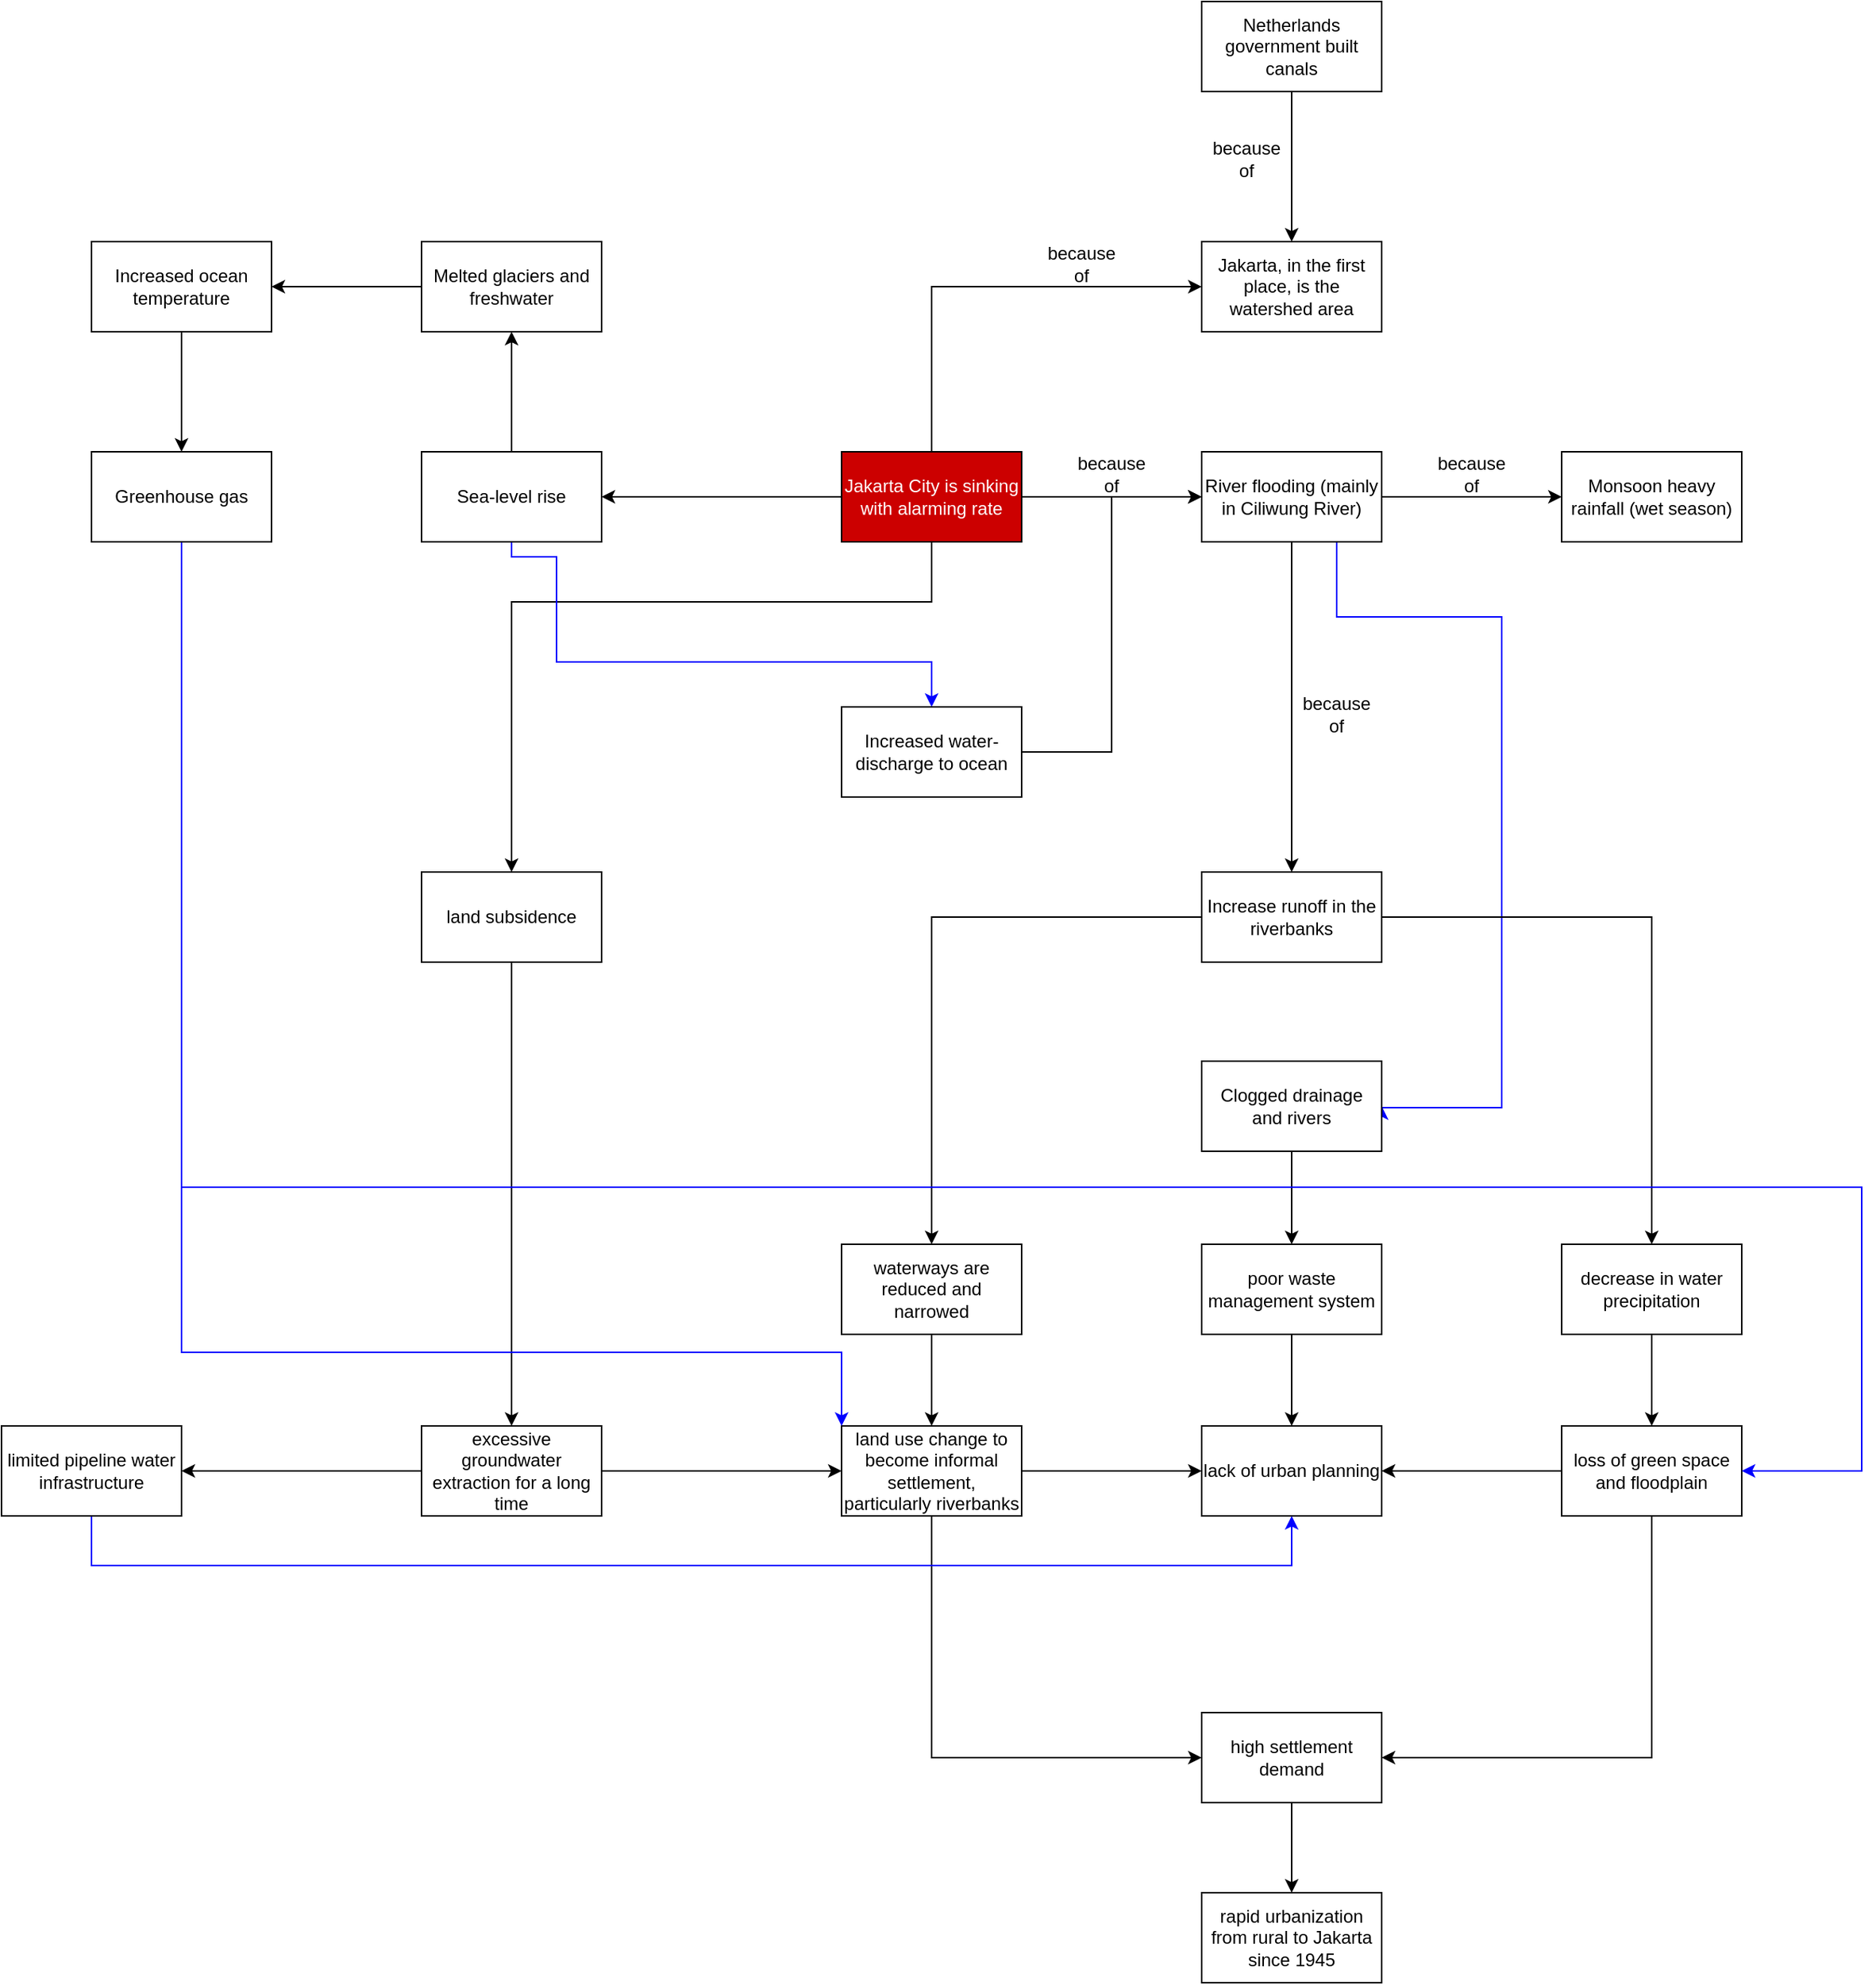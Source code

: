 <mxfile version="28.0.3">
  <diagram name="Page-1" id="oLLjG_u1hGccs61cY0yD">
    <mxGraphModel dx="2657" dy="1922" grid="1" gridSize="10" guides="1" tooltips="1" connect="1" arrows="1" fold="1" page="1" pageScale="1" pageWidth="827" pageHeight="1169" math="0" shadow="0">
      <root>
        <mxCell id="0" />
        <mxCell id="1" parent="0" />
        <mxCell id="GS3xTuFywnWEybeN_c-w-3" style="edgeStyle=orthogonalEdgeStyle;rounded=0;orthogonalLoop=1;jettySize=auto;html=1;exitX=1;exitY=0.5;exitDx=0;exitDy=0;entryX=0;entryY=0.5;entryDx=0;entryDy=0;" parent="1" source="GS3xTuFywnWEybeN_c-w-1" target="GS3xTuFywnWEybeN_c-w-2" edge="1">
          <mxGeometry relative="1" as="geometry" />
        </mxCell>
        <mxCell id="GS3xTuFywnWEybeN_c-w-9" style="edgeStyle=orthogonalEdgeStyle;rounded=0;orthogonalLoop=1;jettySize=auto;html=1;exitX=0.5;exitY=0;exitDx=0;exitDy=0;entryX=0;entryY=0.5;entryDx=0;entryDy=0;" parent="1" source="GS3xTuFywnWEybeN_c-w-1" target="GS3xTuFywnWEybeN_c-w-7" edge="1">
          <mxGeometry relative="1" as="geometry" />
        </mxCell>
        <mxCell id="dyCETWRogc4DpOOfLynS-62" style="edgeStyle=orthogonalEdgeStyle;rounded=0;orthogonalLoop=1;jettySize=auto;html=1;exitX=0.5;exitY=1;exitDx=0;exitDy=0;entryX=0.5;entryY=0;entryDx=0;entryDy=0;" edge="1" parent="1" source="GS3xTuFywnWEybeN_c-w-1" target="dyCETWRogc4DpOOfLynS-54">
          <mxGeometry relative="1" as="geometry">
            <Array as="points">
              <mxPoint x="140" y="220" />
              <mxPoint x="-140" y="220" />
            </Array>
          </mxGeometry>
        </mxCell>
        <mxCell id="dyCETWRogc4DpOOfLynS-64" style="edgeStyle=orthogonalEdgeStyle;rounded=0;orthogonalLoop=1;jettySize=auto;html=1;exitX=0;exitY=0.5;exitDx=0;exitDy=0;entryX=1;entryY=0.5;entryDx=0;entryDy=0;" edge="1" parent="1" source="GS3xTuFywnWEybeN_c-w-1" target="dyCETWRogc4DpOOfLynS-63">
          <mxGeometry relative="1" as="geometry" />
        </mxCell>
        <mxCell id="GS3xTuFywnWEybeN_c-w-1" value="&lt;font style=&quot;color: rgb(255, 255, 255);&quot;&gt;Jakarta City is sinking with alarming rate&lt;/font&gt;" style="rounded=0;whiteSpace=wrap;html=1;fillColor=#CC0000;" parent="1" vertex="1">
          <mxGeometry x="80" y="120" width="120" height="60" as="geometry" />
        </mxCell>
        <mxCell id="GS3xTuFywnWEybeN_c-w-6" style="edgeStyle=orthogonalEdgeStyle;rounded=0;orthogonalLoop=1;jettySize=auto;html=1;exitX=1;exitY=0.5;exitDx=0;exitDy=0;entryX=0;entryY=0.5;entryDx=0;entryDy=0;" parent="1" source="GS3xTuFywnWEybeN_c-w-2" target="GS3xTuFywnWEybeN_c-w-5" edge="1">
          <mxGeometry relative="1" as="geometry" />
        </mxCell>
        <mxCell id="GS3xTuFywnWEybeN_c-w-19" style="edgeStyle=orthogonalEdgeStyle;rounded=0;orthogonalLoop=1;jettySize=auto;html=1;exitX=0.5;exitY=1;exitDx=0;exitDy=0;entryX=0.5;entryY=0;entryDx=0;entryDy=0;" parent="1" source="GS3xTuFywnWEybeN_c-w-2" target="GS3xTuFywnWEybeN_c-w-16" edge="1">
          <mxGeometry relative="1" as="geometry" />
        </mxCell>
        <mxCell id="dyCETWRogc4DpOOfLynS-83" style="edgeStyle=orthogonalEdgeStyle;rounded=0;orthogonalLoop=1;jettySize=auto;html=1;entryX=1;entryY=0.5;entryDx=0;entryDy=0;exitX=0.75;exitY=1;exitDx=0;exitDy=0;strokeColor=#0000FF;" edge="1" parent="1" source="GS3xTuFywnWEybeN_c-w-2" target="dyCETWRogc4DpOOfLynS-48">
          <mxGeometry relative="1" as="geometry">
            <mxPoint x="410" y="190" as="sourcePoint" />
            <Array as="points">
              <mxPoint x="410" y="230" />
              <mxPoint x="520" y="230" />
              <mxPoint x="520" y="557" />
              <mxPoint x="440" y="557" />
            </Array>
          </mxGeometry>
        </mxCell>
        <mxCell id="GS3xTuFywnWEybeN_c-w-2" value="River flooding (mainly in Ciliwung River)" style="rounded=0;whiteSpace=wrap;html=1;" parent="1" vertex="1">
          <mxGeometry x="320" y="120" width="120" height="60" as="geometry" />
        </mxCell>
        <mxCell id="GS3xTuFywnWEybeN_c-w-4" value="because of" style="text;html=1;align=center;verticalAlign=middle;whiteSpace=wrap;rounded=0;" parent="1" vertex="1">
          <mxGeometry x="230" y="120" width="60" height="30" as="geometry" />
        </mxCell>
        <mxCell id="GS3xTuFywnWEybeN_c-w-5" value="Monsoon heavy rainfall (wet season)" style="rounded=0;whiteSpace=wrap;html=1;" parent="1" vertex="1">
          <mxGeometry x="560" y="120" width="120" height="60" as="geometry" />
        </mxCell>
        <mxCell id="GS3xTuFywnWEybeN_c-w-7" value="Jakarta, in the first place, is the watershed area" style="rounded=0;whiteSpace=wrap;html=1;" parent="1" vertex="1">
          <mxGeometry x="320" y="-20" width="120" height="60" as="geometry" />
        </mxCell>
        <mxCell id="GS3xTuFywnWEybeN_c-w-10" value="because of" style="text;html=1;align=center;verticalAlign=middle;whiteSpace=wrap;rounded=0;" parent="1" vertex="1">
          <mxGeometry x="210" y="-20" width="60" height="30" as="geometry" />
        </mxCell>
        <mxCell id="GS3xTuFywnWEybeN_c-w-13" style="edgeStyle=orthogonalEdgeStyle;rounded=0;orthogonalLoop=1;jettySize=auto;html=1;exitX=0.5;exitY=1;exitDx=0;exitDy=0;" parent="1" source="GS3xTuFywnWEybeN_c-w-11" target="GS3xTuFywnWEybeN_c-w-7" edge="1">
          <mxGeometry relative="1" as="geometry" />
        </mxCell>
        <mxCell id="GS3xTuFywnWEybeN_c-w-11" value="Netherlands government built canals" style="rounded=0;whiteSpace=wrap;html=1;" parent="1" vertex="1">
          <mxGeometry x="320" y="-180" width="120" height="60" as="geometry" />
        </mxCell>
        <mxCell id="GS3xTuFywnWEybeN_c-w-14" value="because of" style="text;html=1;align=center;verticalAlign=middle;whiteSpace=wrap;rounded=0;" parent="1" vertex="1">
          <mxGeometry x="320" y="-90" width="60" height="30" as="geometry" />
        </mxCell>
        <mxCell id="GS3xTuFywnWEybeN_c-w-15" value="because of" style="text;html=1;align=center;verticalAlign=middle;whiteSpace=wrap;rounded=0;" parent="1" vertex="1">
          <mxGeometry x="470" y="120" width="60" height="30" as="geometry" />
        </mxCell>
        <mxCell id="dyCETWRogc4DpOOfLynS-10" style="edgeStyle=orthogonalEdgeStyle;rounded=0;orthogonalLoop=1;jettySize=auto;html=1;exitX=1;exitY=0.5;exitDx=0;exitDy=0;" edge="1" parent="1" source="GS3xTuFywnWEybeN_c-w-16" target="dyCETWRogc4DpOOfLynS-8">
          <mxGeometry relative="1" as="geometry" />
        </mxCell>
        <mxCell id="dyCETWRogc4DpOOfLynS-41" style="edgeStyle=orthogonalEdgeStyle;rounded=0;orthogonalLoop=1;jettySize=auto;html=1;exitX=0;exitY=0.5;exitDx=0;exitDy=0;entryX=0.5;entryY=0;entryDx=0;entryDy=0;" edge="1" parent="1" source="GS3xTuFywnWEybeN_c-w-16" target="dyCETWRogc4DpOOfLynS-39">
          <mxGeometry relative="1" as="geometry" />
        </mxCell>
        <mxCell id="GS3xTuFywnWEybeN_c-w-16" value="Increase runoff in the riverbanks" style="rounded=0;whiteSpace=wrap;html=1;" parent="1" vertex="1">
          <mxGeometry x="320" y="400" width="120" height="60" as="geometry" />
        </mxCell>
        <mxCell id="dyCETWRogc4DpOOfLynS-32" style="edgeStyle=orthogonalEdgeStyle;rounded=0;orthogonalLoop=1;jettySize=auto;html=1;exitX=0.5;exitY=1;exitDx=0;exitDy=0;entryX=0;entryY=0.5;entryDx=0;entryDy=0;" edge="1" parent="1" source="GS3xTuFywnWEybeN_c-w-17" target="dyCETWRogc4DpOOfLynS-14">
          <mxGeometry relative="1" as="geometry" />
        </mxCell>
        <mxCell id="dyCETWRogc4DpOOfLynS-37" style="edgeStyle=orthogonalEdgeStyle;rounded=0;orthogonalLoop=1;jettySize=auto;html=1;exitX=1;exitY=0.5;exitDx=0;exitDy=0;entryX=0;entryY=0.5;entryDx=0;entryDy=0;" edge="1" parent="1" source="GS3xTuFywnWEybeN_c-w-17" target="dyCETWRogc4DpOOfLynS-1">
          <mxGeometry relative="1" as="geometry" />
        </mxCell>
        <mxCell id="GS3xTuFywnWEybeN_c-w-17" value="land use change to become informal settlement, particularly&amp;nbsp;riverbanks" style="rounded=0;whiteSpace=wrap;html=1;" parent="1" vertex="1">
          <mxGeometry x="80" y="769" width="120" height="60" as="geometry" />
        </mxCell>
        <mxCell id="GS3xTuFywnWEybeN_c-w-18" value="rapid urbanization from rural to Jakarta since 1945" style="rounded=0;whiteSpace=wrap;html=1;" parent="1" vertex="1">
          <mxGeometry x="320" y="1080" width="120" height="60" as="geometry" />
        </mxCell>
        <mxCell id="GS3xTuFywnWEybeN_c-w-22" value="because of" style="text;html=1;align=center;verticalAlign=middle;whiteSpace=wrap;rounded=0;" parent="1" vertex="1">
          <mxGeometry x="380" y="280" width="60" height="30" as="geometry" />
        </mxCell>
        <mxCell id="dyCETWRogc4DpOOfLynS-1" value="lack of urban planning" style="rounded=0;whiteSpace=wrap;html=1;" vertex="1" parent="1">
          <mxGeometry x="320" y="769" width="120" height="60" as="geometry" />
        </mxCell>
        <mxCell id="dyCETWRogc4DpOOfLynS-34" style="edgeStyle=orthogonalEdgeStyle;rounded=0;orthogonalLoop=1;jettySize=auto;html=1;exitX=0;exitY=0.5;exitDx=0;exitDy=0;entryX=1;entryY=0.5;entryDx=0;entryDy=0;" edge="1" parent="1" source="dyCETWRogc4DpOOfLynS-7" target="dyCETWRogc4DpOOfLynS-1">
          <mxGeometry relative="1" as="geometry" />
        </mxCell>
        <mxCell id="dyCETWRogc4DpOOfLynS-35" style="edgeStyle=orthogonalEdgeStyle;rounded=0;orthogonalLoop=1;jettySize=auto;html=1;exitX=0.5;exitY=1;exitDx=0;exitDy=0;entryX=1;entryY=0.5;entryDx=0;entryDy=0;" edge="1" parent="1" source="dyCETWRogc4DpOOfLynS-7" target="dyCETWRogc4DpOOfLynS-14">
          <mxGeometry relative="1" as="geometry" />
        </mxCell>
        <mxCell id="dyCETWRogc4DpOOfLynS-7" value="loss of green space and floodplain" style="rounded=0;whiteSpace=wrap;html=1;" vertex="1" parent="1">
          <mxGeometry x="560" y="769" width="120" height="60" as="geometry" />
        </mxCell>
        <mxCell id="dyCETWRogc4DpOOfLynS-25" style="edgeStyle=orthogonalEdgeStyle;rounded=0;orthogonalLoop=1;jettySize=auto;html=1;exitX=0.5;exitY=1;exitDx=0;exitDy=0;" edge="1" parent="1" source="dyCETWRogc4DpOOfLynS-8" target="dyCETWRogc4DpOOfLynS-7">
          <mxGeometry relative="1" as="geometry" />
        </mxCell>
        <mxCell id="dyCETWRogc4DpOOfLynS-8" value="decrease in water precipitation" style="rounded=0;whiteSpace=wrap;html=1;" vertex="1" parent="1">
          <mxGeometry x="560" y="648" width="120" height="60" as="geometry" />
        </mxCell>
        <mxCell id="dyCETWRogc4DpOOfLynS-36" style="edgeStyle=orthogonalEdgeStyle;rounded=0;orthogonalLoop=1;jettySize=auto;html=1;exitX=0.5;exitY=1;exitDx=0;exitDy=0;entryX=0.5;entryY=0;entryDx=0;entryDy=0;" edge="1" parent="1" source="dyCETWRogc4DpOOfLynS-14" target="GS3xTuFywnWEybeN_c-w-18">
          <mxGeometry relative="1" as="geometry" />
        </mxCell>
        <mxCell id="dyCETWRogc4DpOOfLynS-14" value="high settlement demand" style="rounded=0;whiteSpace=wrap;html=1;" vertex="1" parent="1">
          <mxGeometry x="320" y="960" width="120" height="60" as="geometry" />
        </mxCell>
        <mxCell id="dyCETWRogc4DpOOfLynS-42" style="edgeStyle=orthogonalEdgeStyle;rounded=0;orthogonalLoop=1;jettySize=auto;html=1;exitX=0.5;exitY=1;exitDx=0;exitDy=0;entryX=0.5;entryY=0;entryDx=0;entryDy=0;" edge="1" parent="1" source="dyCETWRogc4DpOOfLynS-39" target="GS3xTuFywnWEybeN_c-w-17">
          <mxGeometry relative="1" as="geometry" />
        </mxCell>
        <mxCell id="dyCETWRogc4DpOOfLynS-39" value="waterways are reduced and narrowed" style="rounded=0;whiteSpace=wrap;html=1;" vertex="1" parent="1">
          <mxGeometry x="80" y="648" width="120" height="60" as="geometry" />
        </mxCell>
        <mxCell id="dyCETWRogc4DpOOfLynS-45" style="edgeStyle=orthogonalEdgeStyle;rounded=0;orthogonalLoop=1;jettySize=auto;html=1;exitX=0.5;exitY=1;exitDx=0;exitDy=0;" edge="1" parent="1" source="dyCETWRogc4DpOOfLynS-43" target="dyCETWRogc4DpOOfLynS-1">
          <mxGeometry relative="1" as="geometry" />
        </mxCell>
        <mxCell id="dyCETWRogc4DpOOfLynS-43" value="poor waste management system" style="rounded=0;whiteSpace=wrap;html=1;" vertex="1" parent="1">
          <mxGeometry x="320" y="648" width="120" height="60" as="geometry" />
        </mxCell>
        <mxCell id="dyCETWRogc4DpOOfLynS-50" style="edgeStyle=orthogonalEdgeStyle;rounded=0;orthogonalLoop=1;jettySize=auto;html=1;exitX=0.5;exitY=1;exitDx=0;exitDy=0;entryX=0.5;entryY=0;entryDx=0;entryDy=0;" edge="1" parent="1" source="dyCETWRogc4DpOOfLynS-48" target="dyCETWRogc4DpOOfLynS-43">
          <mxGeometry relative="1" as="geometry" />
        </mxCell>
        <mxCell id="dyCETWRogc4DpOOfLynS-48" value="Clogged drainage and rivers" style="rounded=0;whiteSpace=wrap;html=1;" vertex="1" parent="1">
          <mxGeometry x="320" y="526" width="120" height="60" as="geometry" />
        </mxCell>
        <mxCell id="dyCETWRogc4DpOOfLynS-53" style="edgeStyle=orthogonalEdgeStyle;rounded=0;orthogonalLoop=1;jettySize=auto;html=1;exitX=1;exitY=0.5;exitDx=0;exitDy=0;entryX=0;entryY=0.5;entryDx=0;entryDy=0;" edge="1" parent="1" source="dyCETWRogc4DpOOfLynS-51" target="GS3xTuFywnWEybeN_c-w-17">
          <mxGeometry relative="1" as="geometry" />
        </mxCell>
        <mxCell id="dyCETWRogc4DpOOfLynS-59" style="edgeStyle=orthogonalEdgeStyle;rounded=0;orthogonalLoop=1;jettySize=auto;html=1;exitX=0;exitY=0.5;exitDx=0;exitDy=0;entryX=1;entryY=0.5;entryDx=0;entryDy=0;" edge="1" parent="1" source="dyCETWRogc4DpOOfLynS-51" target="dyCETWRogc4DpOOfLynS-56">
          <mxGeometry relative="1" as="geometry" />
        </mxCell>
        <mxCell id="dyCETWRogc4DpOOfLynS-51" value="excessive groundwater extraction for a long time" style="rounded=0;whiteSpace=wrap;html=1;" vertex="1" parent="1">
          <mxGeometry x="-200" y="769" width="120" height="60" as="geometry" />
        </mxCell>
        <mxCell id="dyCETWRogc4DpOOfLynS-55" style="edgeStyle=orthogonalEdgeStyle;rounded=0;orthogonalLoop=1;jettySize=auto;html=1;exitX=0.5;exitY=1;exitDx=0;exitDy=0;entryX=0.5;entryY=0;entryDx=0;entryDy=0;" edge="1" parent="1" source="dyCETWRogc4DpOOfLynS-54" target="dyCETWRogc4DpOOfLynS-51">
          <mxGeometry relative="1" as="geometry" />
        </mxCell>
        <mxCell id="dyCETWRogc4DpOOfLynS-54" value="land subsidence" style="rounded=0;whiteSpace=wrap;html=1;" vertex="1" parent="1">
          <mxGeometry x="-200" y="400" width="120" height="60" as="geometry" />
        </mxCell>
        <mxCell id="dyCETWRogc4DpOOfLynS-58" style="edgeStyle=orthogonalEdgeStyle;rounded=0;orthogonalLoop=1;jettySize=auto;html=1;exitX=0.5;exitY=1;exitDx=0;exitDy=0;entryX=0.5;entryY=1;entryDx=0;entryDy=0;strokeColor=#0000FF;" edge="1" parent="1" source="dyCETWRogc4DpOOfLynS-56" target="dyCETWRogc4DpOOfLynS-1">
          <mxGeometry relative="1" as="geometry">
            <Array as="points">
              <mxPoint x="-420" y="862" />
              <mxPoint x="380" y="862" />
            </Array>
          </mxGeometry>
        </mxCell>
        <mxCell id="dyCETWRogc4DpOOfLynS-56" value="limited pipeline water infrastructure" style="rounded=0;whiteSpace=wrap;html=1;" vertex="1" parent="1">
          <mxGeometry x="-480" y="769" width="120" height="60" as="geometry" />
        </mxCell>
        <mxCell id="dyCETWRogc4DpOOfLynS-66" style="edgeStyle=orthogonalEdgeStyle;rounded=0;orthogonalLoop=1;jettySize=auto;html=1;exitX=0.5;exitY=0;exitDx=0;exitDy=0;entryX=0.5;entryY=1;entryDx=0;entryDy=0;" edge="1" parent="1" source="dyCETWRogc4DpOOfLynS-63" target="dyCETWRogc4DpOOfLynS-65">
          <mxGeometry relative="1" as="geometry" />
        </mxCell>
        <mxCell id="dyCETWRogc4DpOOfLynS-79" style="edgeStyle=orthogonalEdgeStyle;rounded=0;orthogonalLoop=1;jettySize=auto;html=1;exitX=0.5;exitY=1;exitDx=0;exitDy=0;entryX=0.5;entryY=0;entryDx=0;entryDy=0;strokeColor=#0000FF;" edge="1" parent="1" source="dyCETWRogc4DpOOfLynS-63" target="dyCETWRogc4DpOOfLynS-77">
          <mxGeometry relative="1" as="geometry">
            <Array as="points">
              <mxPoint x="-140" y="190" />
              <mxPoint x="-110" y="190" />
              <mxPoint x="-110" y="260" />
              <mxPoint x="140" y="260" />
            </Array>
          </mxGeometry>
        </mxCell>
        <mxCell id="dyCETWRogc4DpOOfLynS-63" value="Sea-level rise" style="rounded=0;whiteSpace=wrap;html=1;" vertex="1" parent="1">
          <mxGeometry x="-200" y="120" width="120" height="60" as="geometry" />
        </mxCell>
        <mxCell id="dyCETWRogc4DpOOfLynS-70" style="edgeStyle=orthogonalEdgeStyle;rounded=0;orthogonalLoop=1;jettySize=auto;html=1;exitX=0;exitY=0.5;exitDx=0;exitDy=0;entryX=1;entryY=0.5;entryDx=0;entryDy=0;" edge="1" parent="1" source="dyCETWRogc4DpOOfLynS-65" target="dyCETWRogc4DpOOfLynS-67">
          <mxGeometry relative="1" as="geometry" />
        </mxCell>
        <mxCell id="dyCETWRogc4DpOOfLynS-65" value="Melted glaciers and freshwater" style="rounded=0;whiteSpace=wrap;html=1;" vertex="1" parent="1">
          <mxGeometry x="-200" y="-20" width="120" height="60" as="geometry" />
        </mxCell>
        <mxCell id="dyCETWRogc4DpOOfLynS-85" style="edgeStyle=orthogonalEdgeStyle;rounded=0;orthogonalLoop=1;jettySize=auto;html=1;exitX=0.5;exitY=1;exitDx=0;exitDy=0;entryX=0.5;entryY=0;entryDx=0;entryDy=0;" edge="1" parent="1" source="dyCETWRogc4DpOOfLynS-67" target="dyCETWRogc4DpOOfLynS-69">
          <mxGeometry relative="1" as="geometry" />
        </mxCell>
        <mxCell id="dyCETWRogc4DpOOfLynS-67" value="Increased ocean temperature" style="rounded=0;whiteSpace=wrap;html=1;" vertex="1" parent="1">
          <mxGeometry x="-420" y="-20" width="120" height="60" as="geometry" />
        </mxCell>
        <mxCell id="dyCETWRogc4DpOOfLynS-86" style="edgeStyle=orthogonalEdgeStyle;rounded=0;orthogonalLoop=1;jettySize=auto;html=1;exitX=0.5;exitY=1;exitDx=0;exitDy=0;entryX=1;entryY=0.5;entryDx=0;entryDy=0;strokeColor=#0000FF;" edge="1" parent="1" source="dyCETWRogc4DpOOfLynS-69" target="dyCETWRogc4DpOOfLynS-7">
          <mxGeometry relative="1" as="geometry">
            <Array as="points">
              <mxPoint x="-360" y="610" />
              <mxPoint x="760" y="610" />
              <mxPoint x="760" y="799" />
            </Array>
          </mxGeometry>
        </mxCell>
        <mxCell id="dyCETWRogc4DpOOfLynS-87" style="edgeStyle=orthogonalEdgeStyle;rounded=0;orthogonalLoop=1;jettySize=auto;html=1;exitX=0.5;exitY=1;exitDx=0;exitDy=0;entryX=0;entryY=0;entryDx=0;entryDy=0;strokeColor=#0000FF;" edge="1" parent="1" source="dyCETWRogc4DpOOfLynS-69" target="GS3xTuFywnWEybeN_c-w-17">
          <mxGeometry relative="1" as="geometry">
            <Array as="points">
              <mxPoint x="-360" y="720" />
              <mxPoint x="80" y="720" />
            </Array>
          </mxGeometry>
        </mxCell>
        <mxCell id="dyCETWRogc4DpOOfLynS-69" value="Greenhouse gas" style="rounded=0;whiteSpace=wrap;html=1;" vertex="1" parent="1">
          <mxGeometry x="-420" y="120" width="120" height="60" as="geometry" />
        </mxCell>
        <mxCell id="dyCETWRogc4DpOOfLynS-81" style="edgeStyle=orthogonalEdgeStyle;rounded=0;orthogonalLoop=1;jettySize=auto;html=1;exitX=1;exitY=0.5;exitDx=0;exitDy=0;entryX=0;entryY=0.5;entryDx=0;entryDy=0;" edge="1" parent="1" source="dyCETWRogc4DpOOfLynS-77" target="GS3xTuFywnWEybeN_c-w-2">
          <mxGeometry relative="1" as="geometry" />
        </mxCell>
        <mxCell id="dyCETWRogc4DpOOfLynS-77" value="Increased water-discharge to ocean" style="rounded=0;whiteSpace=wrap;html=1;" vertex="1" parent="1">
          <mxGeometry x="80" y="290" width="120" height="60" as="geometry" />
        </mxCell>
      </root>
    </mxGraphModel>
  </diagram>
</mxfile>

